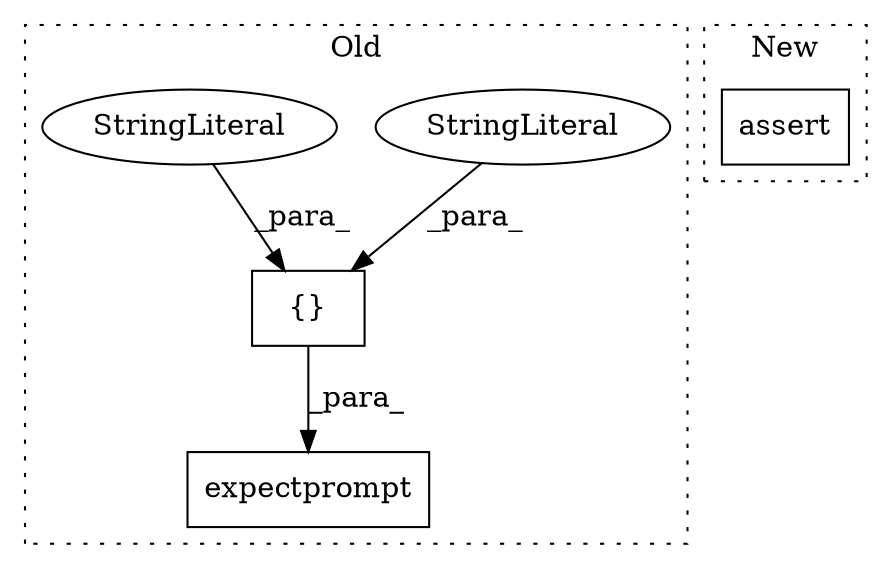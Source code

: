 digraph G {
subgraph cluster0 {
1 [label="expectprompt" a="32" s="5493,5929" l="13,1" shape="box"];
3 [label="{}" a="4" s="5518,5928" l="1,1" shape="box"];
4 [label="StringLiteral" a="45" s="5639" l="57" shape="ellipse"];
5 [label="StringLiteral" a="45" s="5755" l="57" shape="ellipse"];
label = "Old";
style="dotted";
}
subgraph cluster1 {
2 [label="assert" a="6" s="6014" l="7" shape="box"];
label = "New";
style="dotted";
}
3 -> 1 [label="_para_"];
4 -> 3 [label="_para_"];
5 -> 3 [label="_para_"];
}